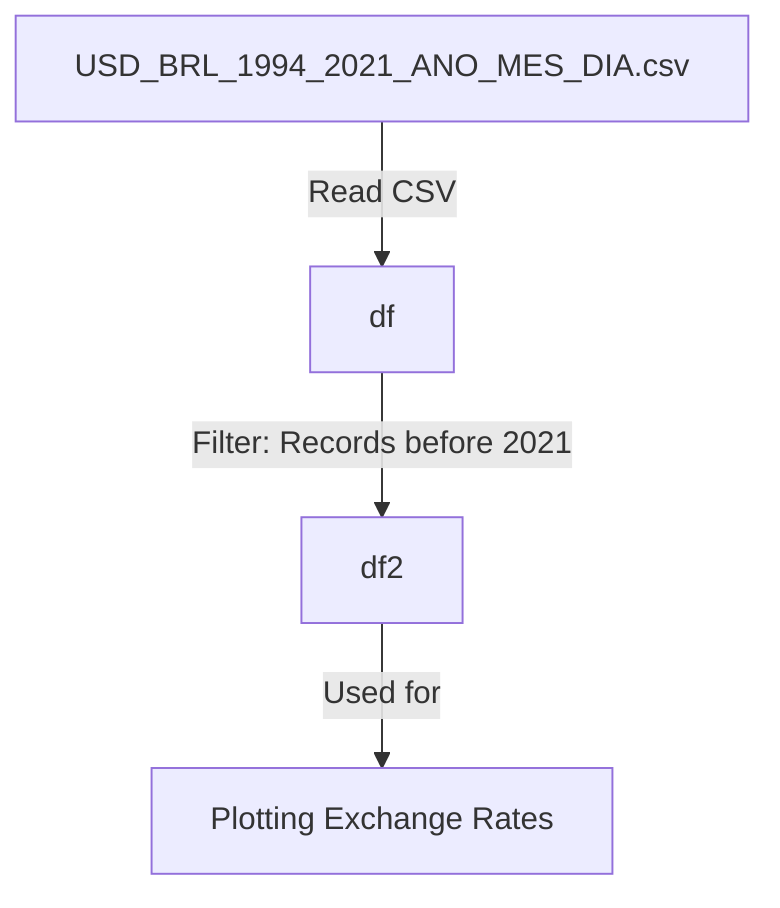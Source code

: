flowchart TD;
    %% Node for CSV Data Source
    A["USD_BRL_1994_2021_ANO_MES_DIA.csv"] -->|Read CSV| B["df"];
    
    %% Node for df DataFrame
    B["df"] -->|Filter: Records before 2021| C["df2"];
    
    %% Node for df2 DataFrame used for plotting
    C["df2"] -->|Used for| D["Plotting Exchange Rates"];